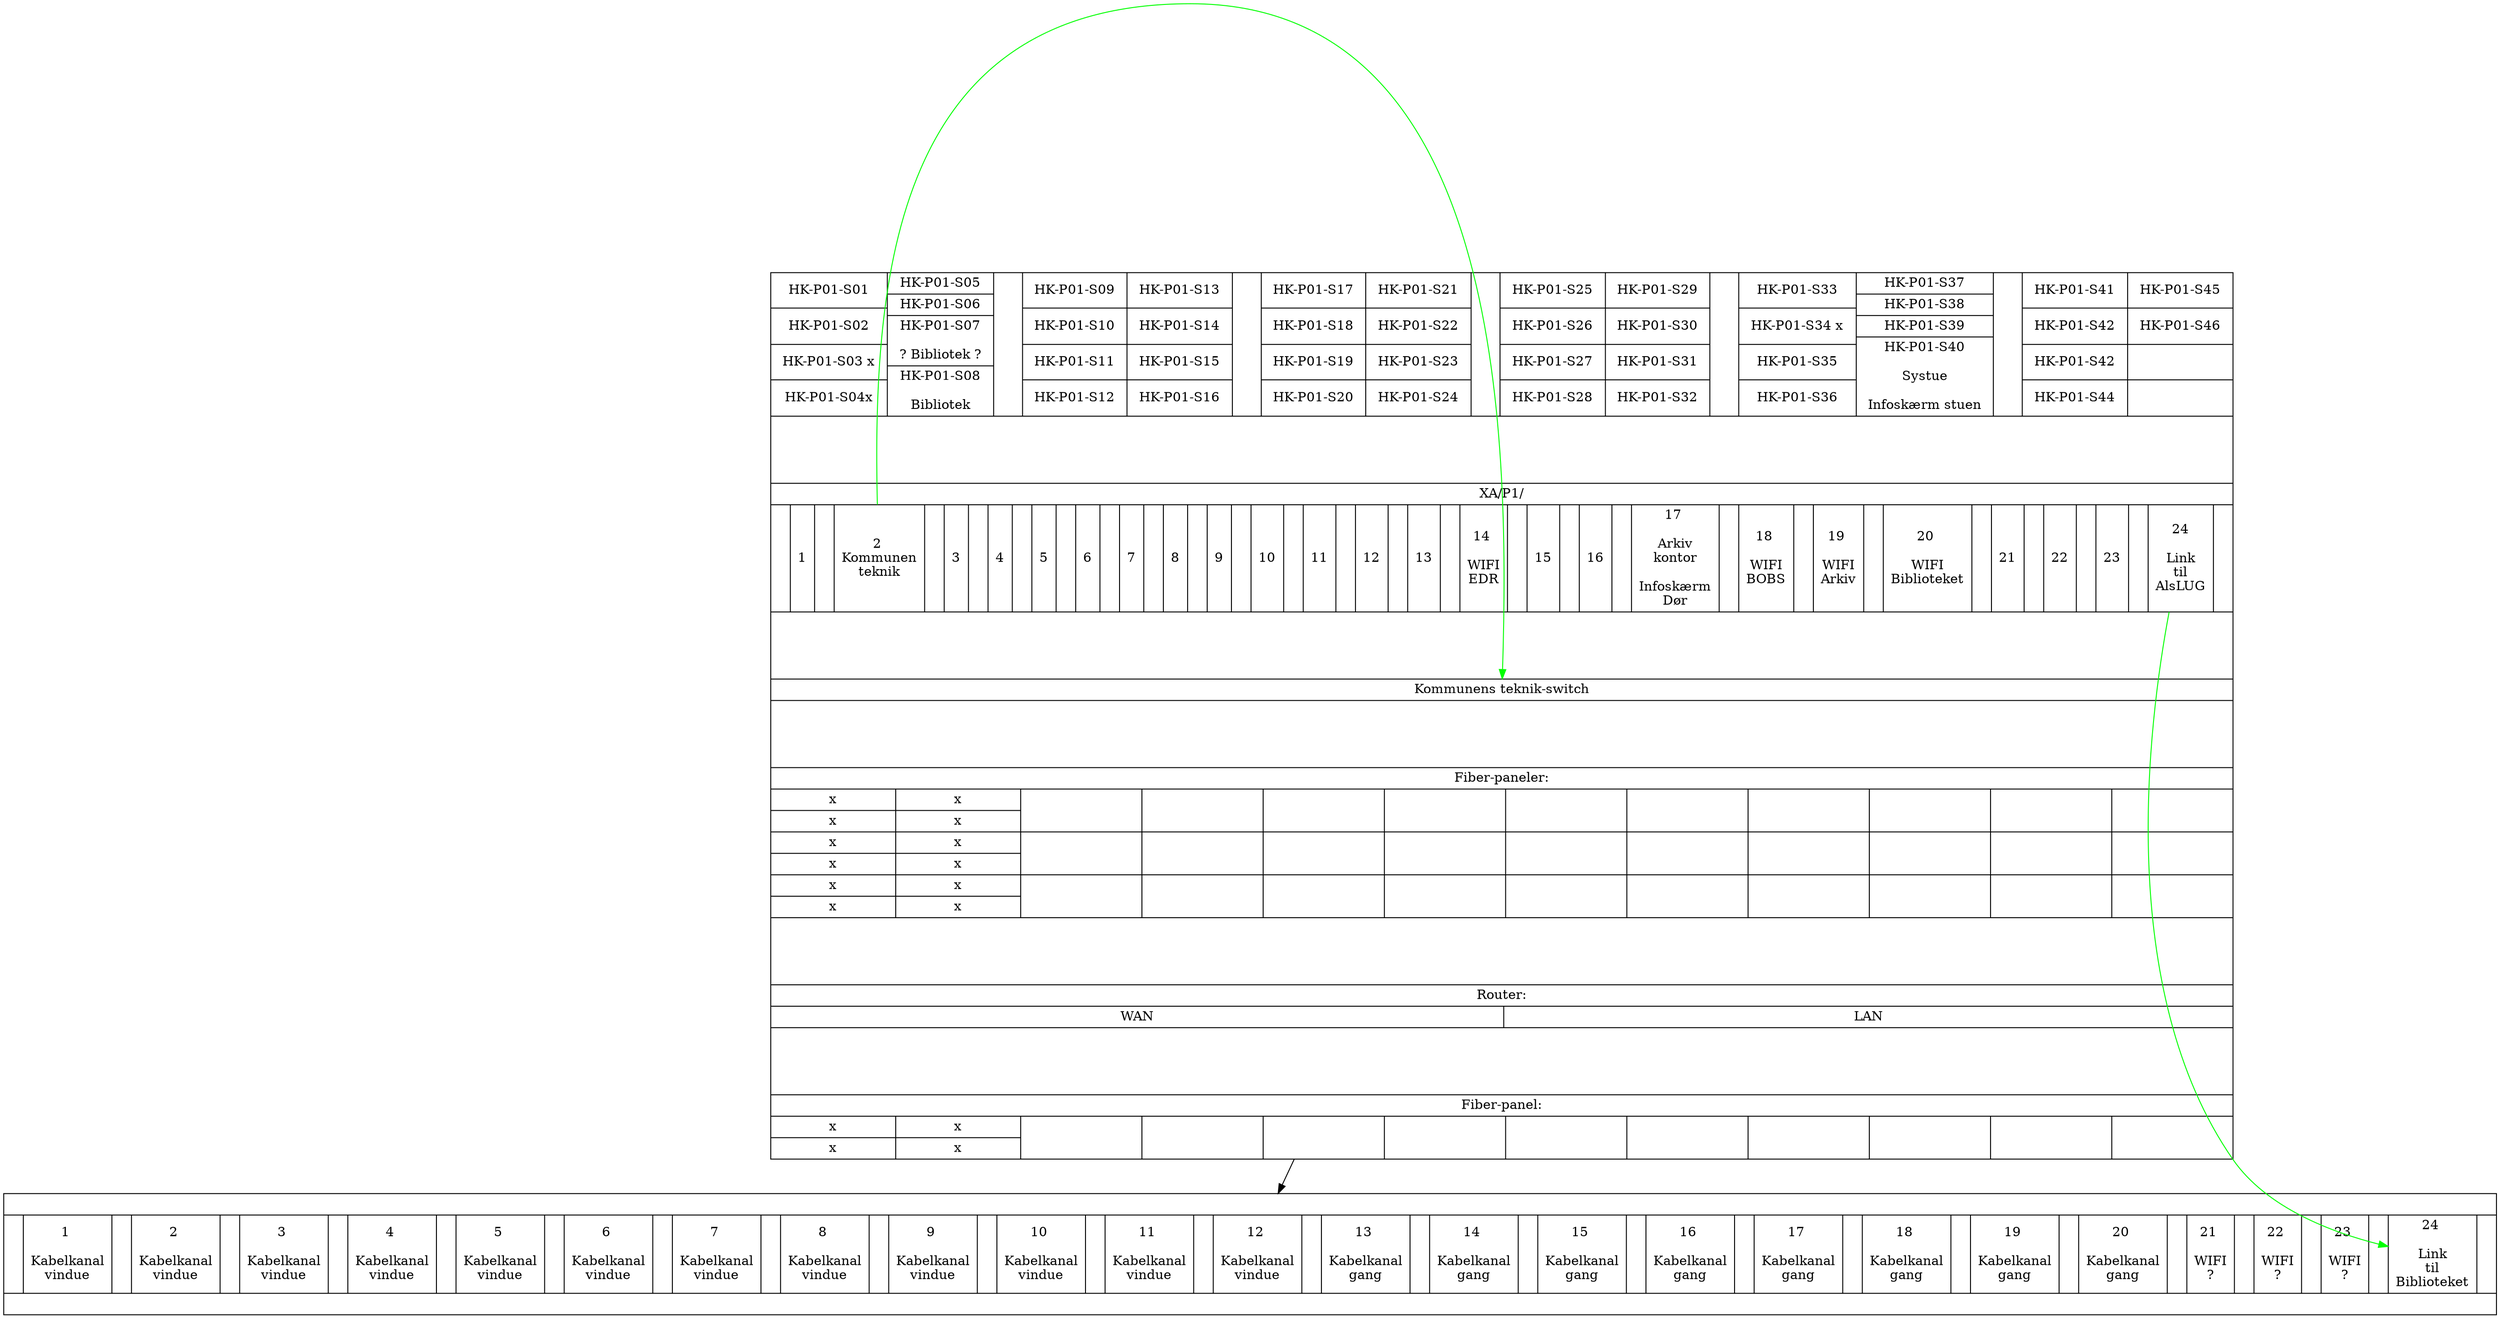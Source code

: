 digraph xxx {
  bib_patch [ shape=record label="{
  					{
						{HK-P01-S01|HK-P01-S02|HK-P01-S03 x|HK-P01-S04x}|
						{HK-P01-S05|HK-P01-S06|HK-P01-S07\n\n? Bibliotek ?|HK-P01-S08\n\nBibliotek}||
						
						{HK-P01-S09|HK-P01-S10|HK-P01-S11|HK-P01-S12}|
						{HK-P01-S13|HK-P01-S14|HK-P01-S15|HK-P01-S16}||
						
						{HK-P01-S17|HK-P01-S18|HK-P01-S19|HK-P01-S20}|
						{HK-P01-S21|HK-P01-S22|HK-P01-S23|HK-P01-S24}||
						
						{HK-P01-S25|HK-P01-S26|HK-P01-S27|HK-P01-S28}|
						{HK-P01-S29|HK-P01-S30|HK-P01-S31|HK-P01-S32}||
						
						{HK-P01-S33|HK-P01-S34 x|HK-P01-S35|HK-P01-S36}|
						{HK-P01-S37|HK-P01-S38|HK-P01-S39|HK-P01-S40\n\nSystue\n\nInfoskærm stuen}||
						
						{HK-P01-S41|HK-P01-S42|HK-P01-S42|HK-P01-S44}|
						{HK-P01-S45|HK-P01-S46||}
					}
					|\n\n\n\n|XA/P1/|
					{|
							<xa_p1_1> 1
						||
							<xa_p1_2> 2 \nKommunen\nteknik
						||
							<xa_p1_3> 3
						||
							<xa_p1_4> 4
						||
							<xa_p1_5> 5
						||
							<xa_p1_6> 6
						||
							<xa_p1_7> 7
						||
							<xa_p1_8> 8
						||
							<xa_p1_9> 9
						||
							<xa_p1_10> 10
						||
							<xa_p1_11> 11
						||
							<xa_p1_12> 12
						||
							<xa_p1_13> 13
						||
							<xa_p1_14> 14 \n\nWIFI\nEDR
						||
							<xa_p1_15> 15
						||
							<xa_p1_16> 16
						||
							<xa_p1_15> 17 \n\nArkiv\nkontor\n\nInfoskærm\nDør
						||
							<xa_p1_18> 18 \n\nWIFI\nBOBS
						||
							<xa_p1_19> 19 \n\nWIFI\nArkiv
						||
							<xa_p1_20> 20 \n\nWIFI\nBiblioteket
						||
							<xa_p1_21> 21
						||
							<xa_p1_22> 22
						||
							<xa_p1_23> 23
						||
							<xa_p1_24> 24\n\nLink\ntil\nAlsLUG
						|}
					|\n\n\n\n|
					<kom_switch>Kommunens teknik-switch
					|\n\n\n\n|Fiber-paneler:
					|
					{{x|x}|{x|x}||||||||||}
					|
					{{x|x}|{x|x}||||||||||}
					|
					{{x|x}|{x|x}||||||||||}
					|\n\n\n\n|Router:|
					{WAN|LAN}
					|\n\n\n\n|Fiber-panel:|
					{{x|x}|{x|x}||||||||||}
				   }" ];
  alslug_patch [ shape=record label="{
					|{|
						<1> 1 \n\nKabelkanal\nvindue
					||
						<2> 2 \n\nKabelkanal\nvindue
					||
						<3> 3 \n\nKabelkanal\nvindue
					||
						<4> 4 \n\nKabelkanal\nvindue
					||
						<5> 5 \n\nKabelkanal\nvindue
					||
						<6> 6 \n\nKabelkanal\nvindue
					||
						<7> 7 \n\nKabelkanal\nvindue
					||
						<8> 8 \n\nKabelkanal\nvindue
					||
						<9> 9 \n\nKabelkanal\nvindue
					||
						<10> 10 \n\nKabelkanal\nvindue
					||
						<11> 11 \n\nKabelkanal\nvindue
					||
						<12> 12 \n\nKabelkanal\nvindue
					||
						<13> 13 \n\nKabelkanal\ngang
					||
						<14> 14 \n\nKabelkanal\ngang
					||
						<15> 15 \n\nKabelkanal\ngang
					||
						<16> 16 \n\nKabelkanal\ngang
					||
						<17> 17 \n\nKabelkanal\ngang
					||
						<18> 18 \n\nKabelkanal\ngang
					||
						<19> 19 \n\nKabelkanal\ngang
					||
						<20> 20 \n\nKabelkanal\ngang
					||
						<21> 21 \n\nWIFI\n?
					||
						<22> 22 \n\nWIFI\n?
					||
						<23> 23 \n\nWIFI\n?
					||
						<24> 24 \n\nLink\ntil\nBiblioteket
					|}|
                                      }" ];
  bib_patch -> alslug_patch;
  bib_patch:xa_p1_2 -> bib_patch:kom_switch [ color=green ];
  bib_patch:xa_p1_24 -> alslug_patch:24 [ color=green ];
}
